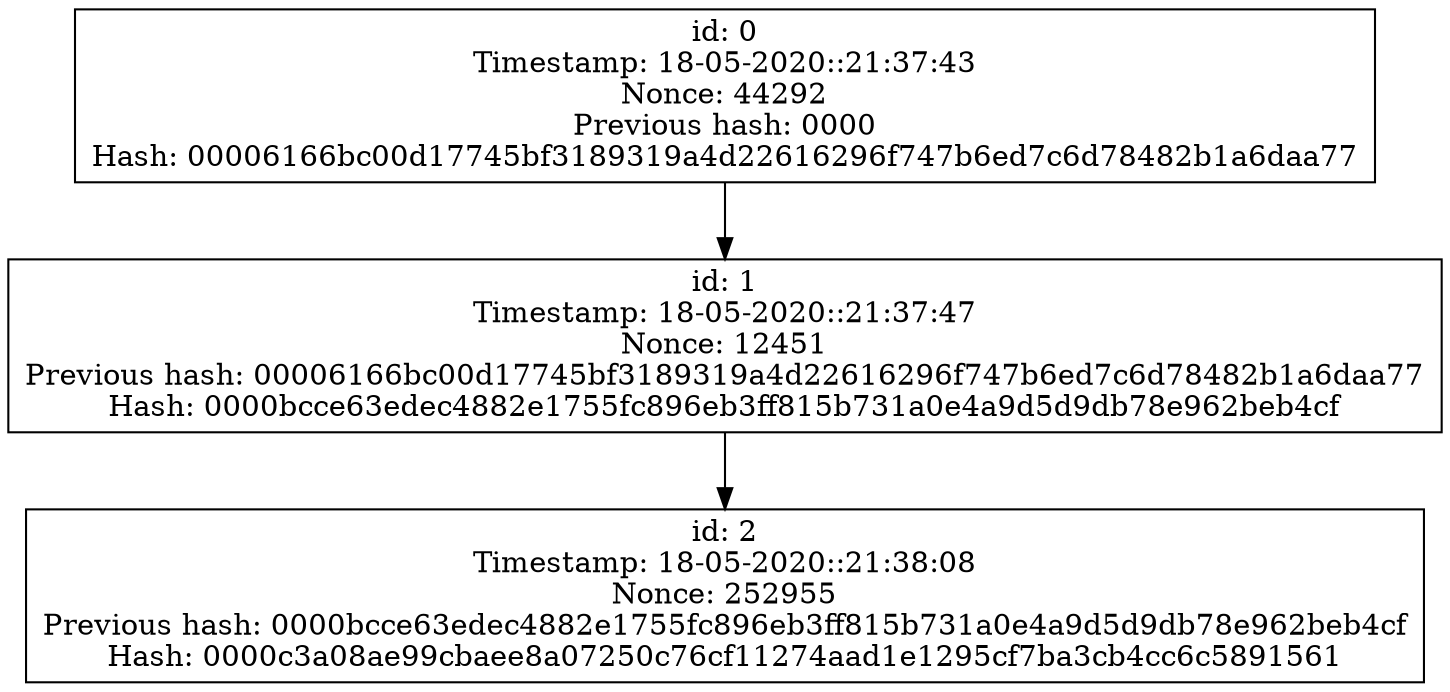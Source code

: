 digraph sls{
node [shape=record];
ip0 [label=" id: 0\nTimestamp: 18-05-2020::21:37:43\nNonce: 44292\nPrevious hash: 0000\nHash: 00006166bc00d17745bf3189319a4d22616296f747b6ed7c6d78482b1a6daa77 "];
ip0 -> ip1; 

ip1 [label=" id: 1\nTimestamp: 18-05-2020::21:37:47\nNonce: 12451\nPrevious hash: 00006166bc00d17745bf3189319a4d22616296f747b6ed7c6d78482b1a6daa77\nHash: 0000bcce63edec4882e1755fc896eb3ff815b731a0e4a9d5d9db78e962beb4cf "];
ip1 -> ip2; 

ip2 [label=" id: 2\nTimestamp: 18-05-2020::21:38:08\nNonce: 252955\nPrevious hash: 0000bcce63edec4882e1755fc896eb3ff815b731a0e4a9d5d9db78e962beb4cf\nHash: 0000c3a08ae99cbaee8a07250c76cf11274aad1e1295cf7ba3cb4cc6c5891561 "];
}
